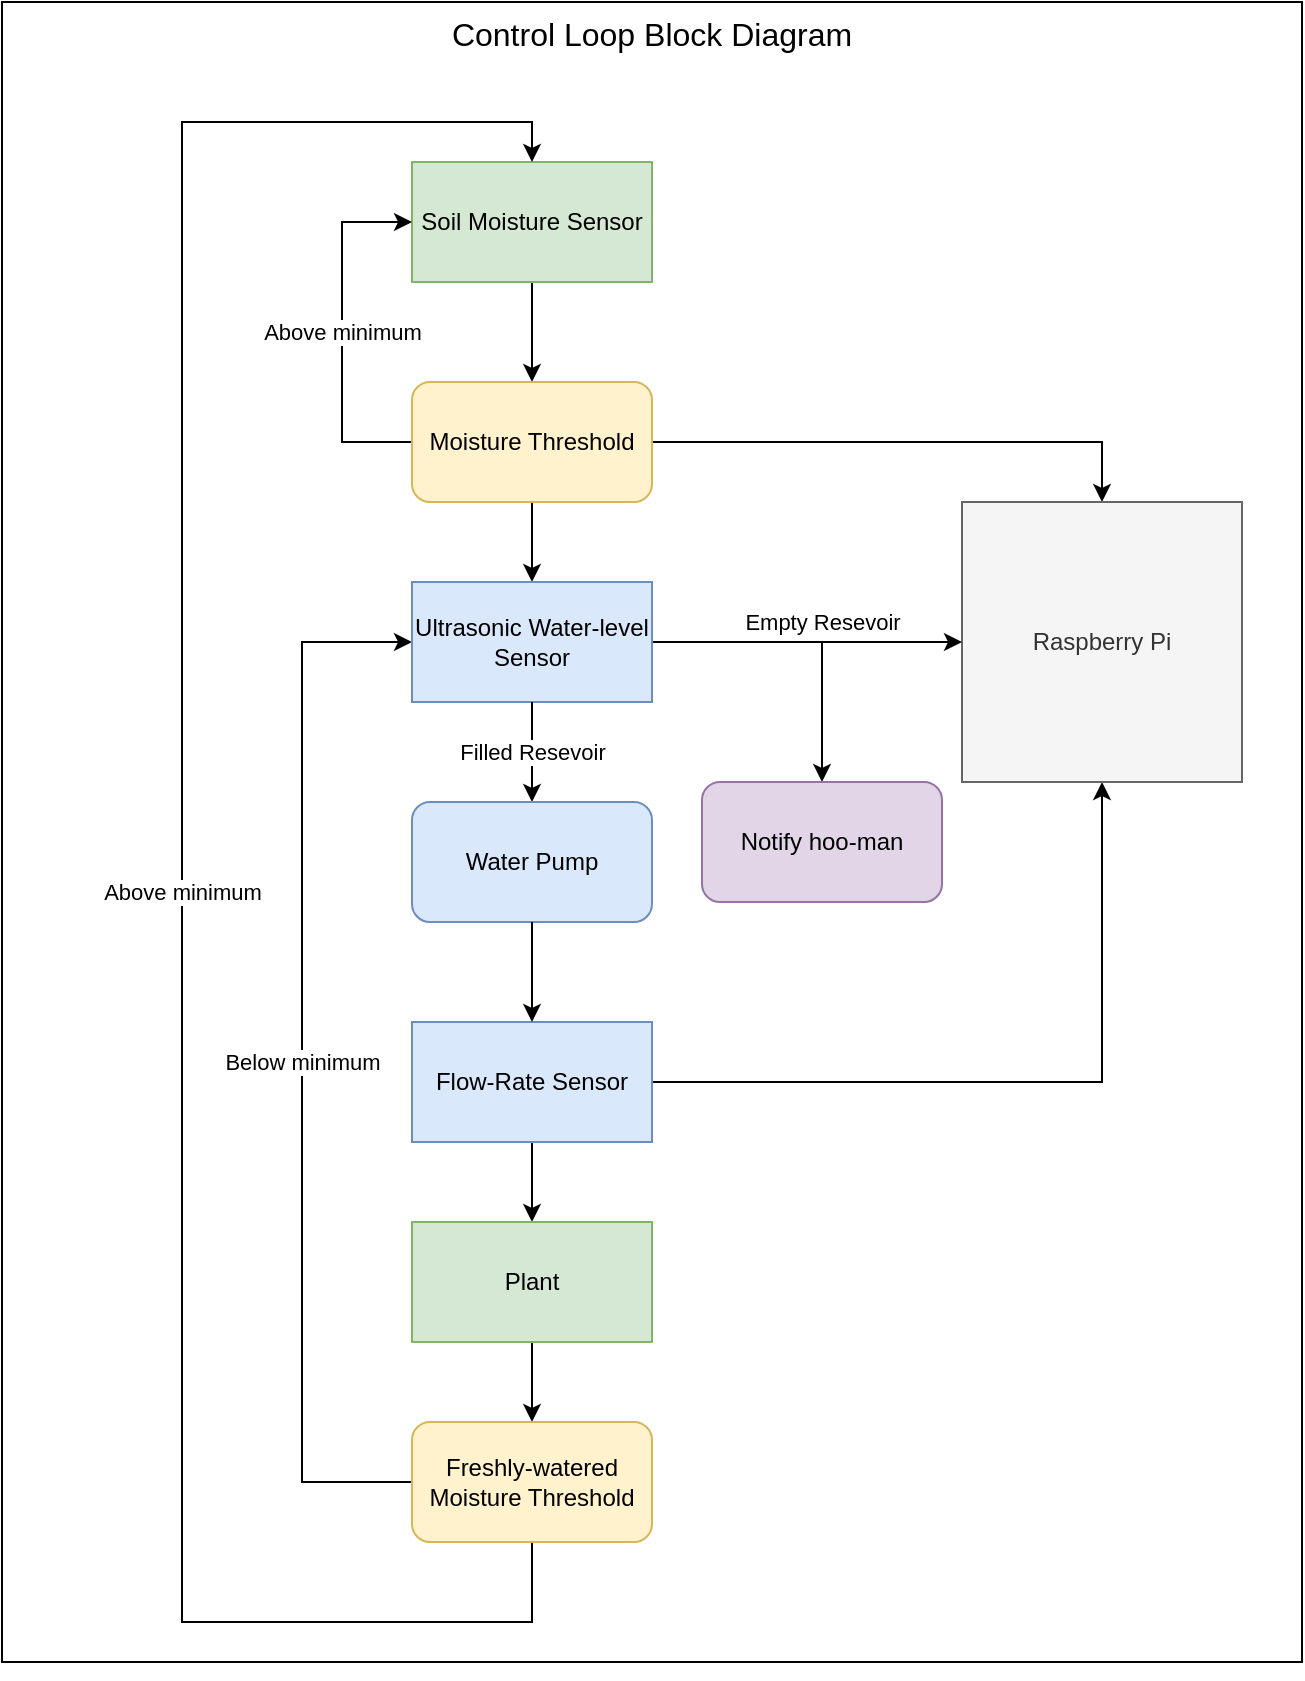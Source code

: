 <mxfile version="14.6.11" type="github" pages="2">
  <diagram id="kgpKYQtTHZ0yAKxKKP6v" name="Control">
    <mxGraphModel dx="1550" dy="835" grid="1" gridSize="10" guides="1" tooltips="1" connect="1" arrows="1" fold="1" page="1" pageScale="1" pageWidth="850" pageHeight="1100" math="0" shadow="0">
      <root>
        <mxCell id="0" />
        <mxCell id="1" parent="0" />
        <mxCell id="XKJcPLNsvloLNNbEv6GF-1" value="Control Loop Block Diagram" style="rounded=0;whiteSpace=wrap;html=1;verticalAlign=top;fontSize=16;" parent="1" vertex="1">
          <mxGeometry x="100" y="20" width="650" height="830" as="geometry" />
        </mxCell>
        <mxCell id="FA2n_a_aYbFm5MKbmlmY-5" style="edgeStyle=orthogonalEdgeStyle;rounded=0;orthogonalLoop=1;jettySize=auto;html=1;exitX=0.5;exitY=1;exitDx=0;exitDy=0;entryX=0.5;entryY=0;entryDx=0;entryDy=0;" parent="1" source="FA2n_a_aYbFm5MKbmlmY-1" target="FA2n_a_aYbFm5MKbmlmY-3" edge="1">
          <mxGeometry relative="1" as="geometry" />
        </mxCell>
        <mxCell id="FA2n_a_aYbFm5MKbmlmY-1" value="Soil Moisture Sensor" style="rounded=0;whiteSpace=wrap;html=1;fillColor=#d5e8d4;strokeColor=#82b366;" parent="1" vertex="1">
          <mxGeometry x="305" y="100" width="120" height="60" as="geometry" />
        </mxCell>
        <mxCell id="FA2n_a_aYbFm5MKbmlmY-4" value="Above minimum" style="edgeStyle=orthogonalEdgeStyle;rounded=0;orthogonalLoop=1;jettySize=auto;html=1;exitX=0;exitY=0.5;exitDx=0;exitDy=0;entryX=0;entryY=0.5;entryDx=0;entryDy=0;" parent="1" source="FA2n_a_aYbFm5MKbmlmY-3" target="FA2n_a_aYbFm5MKbmlmY-1" edge="1">
          <mxGeometry relative="1" as="geometry">
            <Array as="points">
              <mxPoint x="270" y="240" />
              <mxPoint x="270" y="130" />
            </Array>
          </mxGeometry>
        </mxCell>
        <mxCell id="FA2n_a_aYbFm5MKbmlmY-8" style="edgeStyle=orthogonalEdgeStyle;rounded=0;orthogonalLoop=1;jettySize=auto;html=1;exitX=0.5;exitY=1;exitDx=0;exitDy=0;entryX=0.5;entryY=0;entryDx=0;entryDy=0;" parent="1" source="FA2n_a_aYbFm5MKbmlmY-3" edge="1">
          <mxGeometry relative="1" as="geometry">
            <mxPoint x="365" y="310" as="targetPoint" />
          </mxGeometry>
        </mxCell>
        <mxCell id="FA2n_a_aYbFm5MKbmlmY-12" style="edgeStyle=orthogonalEdgeStyle;rounded=0;orthogonalLoop=1;jettySize=auto;html=1;exitX=1;exitY=0.5;exitDx=0;exitDy=0;entryX=0.5;entryY=0;entryDx=0;entryDy=0;" parent="1" source="FA2n_a_aYbFm5MKbmlmY-3" target="FA2n_a_aYbFm5MKbmlmY-11" edge="1">
          <mxGeometry relative="1" as="geometry" />
        </mxCell>
        <mxCell id="FA2n_a_aYbFm5MKbmlmY-3" value="Moisture Threshold" style="rounded=1;whiteSpace=wrap;html=1;fillColor=#fff2cc;strokeColor=#d6b656;" parent="1" vertex="1">
          <mxGeometry x="305" y="210" width="120" height="60" as="geometry" />
        </mxCell>
        <mxCell id="FA2n_a_aYbFm5MKbmlmY-13" style="edgeStyle=orthogonalEdgeStyle;rounded=0;orthogonalLoop=1;jettySize=auto;html=1;exitX=0.5;exitY=1;exitDx=0;exitDy=0;entryX=0.5;entryY=0;entryDx=0;entryDy=0;" parent="1" source="FA2n_a_aYbFm5MKbmlmY-6" target="FA2n_a_aYbFm5MKbmlmY-10" edge="1">
          <mxGeometry relative="1" as="geometry" />
        </mxCell>
        <mxCell id="FA2n_a_aYbFm5MKbmlmY-18" style="edgeStyle=orthogonalEdgeStyle;rounded=0;orthogonalLoop=1;jettySize=auto;html=1;exitX=1;exitY=0.5;exitDx=0;exitDy=0;entryX=0.5;entryY=1;entryDx=0;entryDy=0;" parent="1" source="FA2n_a_aYbFm5MKbmlmY-6" target="FA2n_a_aYbFm5MKbmlmY-11" edge="1">
          <mxGeometry relative="1" as="geometry" />
        </mxCell>
        <mxCell id="FA2n_a_aYbFm5MKbmlmY-6" value="Flow-Rate Sensor" style="rounded=0;whiteSpace=wrap;html=1;fillColor=#dae8fc;strokeColor=#6c8ebf;" parent="1" vertex="1">
          <mxGeometry x="305" y="530" width="120" height="60" as="geometry" />
        </mxCell>
        <mxCell id="FA2n_a_aYbFm5MKbmlmY-15" style="edgeStyle=orthogonalEdgeStyle;rounded=0;orthogonalLoop=1;jettySize=auto;html=1;exitX=0.5;exitY=1;exitDx=0;exitDy=0;entryX=0.5;entryY=0;entryDx=0;entryDy=0;" parent="1" source="FA2n_a_aYbFm5MKbmlmY-10" target="FA2n_a_aYbFm5MKbmlmY-14" edge="1">
          <mxGeometry relative="1" as="geometry" />
        </mxCell>
        <mxCell id="FA2n_a_aYbFm5MKbmlmY-10" value="Plant" style="rounded=0;whiteSpace=wrap;html=1;fillColor=#d5e8d4;strokeColor=#82b366;" parent="1" vertex="1">
          <mxGeometry x="305" y="630" width="120" height="60" as="geometry" />
        </mxCell>
        <mxCell id="FA2n_a_aYbFm5MKbmlmY-11" value="Raspberry Pi" style="whiteSpace=wrap;html=1;aspect=fixed;fillColor=#f5f5f5;strokeColor=#666666;fontColor=#333333;" parent="1" vertex="1">
          <mxGeometry x="580" y="270" width="140" height="140" as="geometry" />
        </mxCell>
        <mxCell id="FA2n_a_aYbFm5MKbmlmY-16" value="Below minimum" style="edgeStyle=orthogonalEdgeStyle;rounded=0;orthogonalLoop=1;jettySize=auto;html=1;exitX=0;exitY=0.5;exitDx=0;exitDy=0;entryX=0;entryY=0.5;entryDx=0;entryDy=0;" parent="1" source="FA2n_a_aYbFm5MKbmlmY-14" edge="1">
          <mxGeometry relative="1" as="geometry">
            <Array as="points">
              <mxPoint x="250" y="760" />
              <mxPoint x="250" y="340" />
            </Array>
            <mxPoint x="305" y="340" as="targetPoint" />
          </mxGeometry>
        </mxCell>
        <mxCell id="FA2n_a_aYbFm5MKbmlmY-17" value="Above minimum" style="edgeStyle=orthogonalEdgeStyle;rounded=0;orthogonalLoop=1;jettySize=auto;html=1;exitX=0.5;exitY=1;exitDx=0;exitDy=0;entryX=0.5;entryY=0;entryDx=0;entryDy=0;" parent="1" source="FA2n_a_aYbFm5MKbmlmY-14" target="FA2n_a_aYbFm5MKbmlmY-1" edge="1">
          <mxGeometry relative="1" as="geometry">
            <Array as="points">
              <mxPoint x="365" y="830" />
              <mxPoint x="190" y="830" />
              <mxPoint x="190" y="80" />
              <mxPoint x="365" y="80" />
            </Array>
          </mxGeometry>
        </mxCell>
        <mxCell id="FA2n_a_aYbFm5MKbmlmY-14" value="Freshly-watered Moisture Threshold" style="rounded=1;whiteSpace=wrap;html=1;fillColor=#fff2cc;strokeColor=#d6b656;" parent="1" vertex="1">
          <mxGeometry x="305" y="730" width="120" height="60" as="geometry" />
        </mxCell>
        <mxCell id="W545hihCkayNRHufPKCK-1" style="edgeStyle=orthogonalEdgeStyle;rounded=0;orthogonalLoop=1;jettySize=auto;html=1;exitX=0.5;exitY=1;exitDx=0;exitDy=0;" parent="1" source="XKJcPLNsvloLNNbEv6GF-1" target="XKJcPLNsvloLNNbEv6GF-1" edge="1">
          <mxGeometry relative="1" as="geometry" />
        </mxCell>
        <mxCell id="W545hihCkayNRHufPKCK-4" value="Empty Resevoir" style="edgeStyle=orthogonalEdgeStyle;rounded=0;orthogonalLoop=1;jettySize=auto;html=1;exitX=1;exitY=0.5;exitDx=0;exitDy=0;entryX=0.5;entryY=0;entryDx=0;entryDy=0;" parent="1" source="W545hihCkayNRHufPKCK-2" target="W545hihCkayNRHufPKCK-5" edge="1">
          <mxGeometry x="0.097" y="-10" relative="1" as="geometry">
            <mxPoint x="820" y="440" as="targetPoint" />
            <Array as="points">
              <mxPoint x="510" y="340" />
            </Array>
            <mxPoint x="10" y="-10" as="offset" />
          </mxGeometry>
        </mxCell>
        <mxCell id="W545hihCkayNRHufPKCK-6" style="edgeStyle=orthogonalEdgeStyle;rounded=0;orthogonalLoop=1;jettySize=auto;html=1;entryX=0;entryY=0.5;entryDx=0;entryDy=0;" parent="1" target="FA2n_a_aYbFm5MKbmlmY-11" edge="1">
          <mxGeometry relative="1" as="geometry">
            <mxPoint x="510" y="340" as="sourcePoint" />
            <mxPoint x="820" y="340" as="targetPoint" />
            <Array as="points">
              <mxPoint x="560" y="340" />
              <mxPoint x="560" y="340" />
            </Array>
          </mxGeometry>
        </mxCell>
        <mxCell id="W545hihCkayNRHufPKCK-2" value="Ultrasonic Water-level Sensor" style="rounded=0;whiteSpace=wrap;html=1;fillColor=#dae8fc;strokeColor=#6c8ebf;" parent="1" vertex="1">
          <mxGeometry x="305" y="310" width="120" height="60" as="geometry" />
        </mxCell>
        <mxCell id="W545hihCkayNRHufPKCK-3" value="Filled Resevoir" style="edgeStyle=orthogonalEdgeStyle;rounded=0;orthogonalLoop=1;jettySize=auto;html=1;exitX=0.5;exitY=1;exitDx=0;exitDy=0;entryX=0.5;entryY=0;entryDx=0;entryDy=0;" parent="1" source="W545hihCkayNRHufPKCK-2" target="2c7Lgy-bWxknTEZlU_3j-1" edge="1">
          <mxGeometry relative="1" as="geometry">
            <mxPoint x="375" y="380" as="sourcePoint" />
            <mxPoint x="365" y="400" as="targetPoint" />
          </mxGeometry>
        </mxCell>
        <mxCell id="W545hihCkayNRHufPKCK-5" value="Notify hoo-man" style="rounded=1;whiteSpace=wrap;html=1;fillColor=#e1d5e7;strokeColor=#9673a6;" parent="1" vertex="1">
          <mxGeometry x="450" y="410" width="120" height="60" as="geometry" />
        </mxCell>
        <mxCell id="2c7Lgy-bWxknTEZlU_3j-1" value="Water Pump" style="rounded=1;whiteSpace=wrap;html=1;fillColor=#dae8fc;strokeColor=#6c8ebf;" vertex="1" parent="1">
          <mxGeometry x="305" y="420" width="120" height="60" as="geometry" />
        </mxCell>
        <mxCell id="2c7Lgy-bWxknTEZlU_3j-3" style="edgeStyle=orthogonalEdgeStyle;rounded=0;orthogonalLoop=1;jettySize=auto;html=1;exitX=0.5;exitY=1;exitDx=0;exitDy=0;entryX=0.5;entryY=0;entryDx=0;entryDy=0;" edge="1" parent="1" source="2c7Lgy-bWxknTEZlU_3j-1" target="FA2n_a_aYbFm5MKbmlmY-6">
          <mxGeometry relative="1" as="geometry">
            <mxPoint x="375" y="600" as="sourcePoint" />
            <mxPoint x="375" y="640" as="targetPoint" />
          </mxGeometry>
        </mxCell>
      </root>
    </mxGraphModel>
  </diagram>
  <diagram id="dY4nDivjx_pBf8CRW6nb" name="Schematic">
    <mxGraphModel dx="700" dy="835" grid="1" gridSize="10" guides="1" tooltips="1" connect="1" arrows="1" fold="1" page="1" pageScale="1" pageWidth="850" pageHeight="1100" math="0" shadow="0">
      <root>
        <mxCell id="sBMSLso9CXGlW02cKWW2-0" />
        <mxCell id="sBMSLso9CXGlW02cKWW2-1" parent="sBMSLso9CXGlW02cKWW2-0" />
        <mxCell id="45pNUWZIngzlY9Y-G8Zd-0" value="Simplified Schematic &amp;amp; Block Diagram" style="rounded=0;whiteSpace=wrap;html=1;verticalAlign=top;fontSize=16;" parent="sBMSLso9CXGlW02cKWW2-1" vertex="1">
          <mxGeometry x="950" y="40" width="1040" height="860" as="geometry" />
        </mxCell>
        <mxCell id="45pNUWZIngzlY9Y-G8Zd-1" value="&lt;p style=&quot;margin-top: 0pt ; margin-bottom: 0pt ; margin-left: 0in ; direction: ltr ; unicode-bidi: embed ; word-break: normal&quot;&gt;&lt;br&gt;&lt;/p&gt;" style="whiteSpace=wrap;html=1;aspect=fixed;fillColor=#d5e8d4;strokeColor=#82b366;" parent="sBMSLso9CXGlW02cKWW2-1" vertex="1">
          <mxGeometry x="1010" y="90" width="140" height="140" as="geometry" />
        </mxCell>
        <mxCell id="45pNUWZIngzlY9Y-G8Zd-2" style="edgeStyle=orthogonalEdgeStyle;rounded=0;orthogonalLoop=1;jettySize=auto;html=1;exitX=0.5;exitY=0;exitDx=0;exitDy=0;entryX=0;entryY=0.25;entryDx=0;entryDy=0;startArrow=none;startFill=0;endArrow=none;endFill=0;" parent="sBMSLso9CXGlW02cKWW2-1" source="45pNUWZIngzlY9Y-G8Zd-26" target="45pNUWZIngzlY9Y-G8Zd-18" edge="1">
          <mxGeometry relative="1" as="geometry" />
        </mxCell>
        <mxCell id="45pNUWZIngzlY9Y-G8Zd-3" style="edgeStyle=orthogonalEdgeStyle;rounded=0;orthogonalLoop=1;jettySize=auto;html=1;exitX=1;exitY=0.5;exitDx=0;exitDy=0;entryX=0.7;entryY=0;entryDx=0;entryDy=0;entryPerimeter=0;startArrow=none;startFill=0;endArrow=none;endFill=0;" parent="sBMSLso9CXGlW02cKWW2-1" source="45pNUWZIngzlY9Y-G8Zd-27" target="45pNUWZIngzlY9Y-G8Zd-15" edge="1">
          <mxGeometry relative="1" as="geometry">
            <Array as="points">
              <mxPoint x="1248" y="590" />
            </Array>
          </mxGeometry>
        </mxCell>
        <mxCell id="45pNUWZIngzlY9Y-G8Zd-4" value="&lt;p style=&quot;margin-top: 0pt ; margin-bottom: 0pt ; margin-left: 0in ; direction: ltr ; unicode-bidi: embed ; word-break: normal&quot;&gt;Submersible 3V DC Water Pump&lt;/p&gt;&lt;p style=&quot;margin-top: 0pt ; margin-bottom: 0pt ; margin-left: 0in ; direction: ltr ; unicode-bidi: embed ; word-break: normal&quot;&gt;(Vertical Type)&lt;/p&gt;" style="whiteSpace=wrap;html=1;aspect=fixed;fillColor=#dae8fc;strokeColor=#6c8ebf;" parent="sBMSLso9CXGlW02cKWW2-1" vertex="1">
          <mxGeometry x="1010" y="520" width="140" height="140" as="geometry" />
        </mxCell>
        <mxCell id="45pNUWZIngzlY9Y-G8Zd-5" value="&lt;span&gt;Raspberry Pi 3 b+&lt;/span&gt;" style="rounded=0;whiteSpace=wrap;html=1;fillColor=#f5f5f5;strokeColor=#666666;fontColor=#333333;" parent="sBMSLso9CXGlW02cKWW2-1" vertex="1">
          <mxGeometry x="1410" y="90" width="160" height="700" as="geometry" />
        </mxCell>
        <mxCell id="45pNUWZIngzlY9Y-G8Zd-6" value="&lt;p style=&quot;margin-top: 0pt ; margin-bottom: 0pt ; margin-left: 0in ; direction: ltr ; unicode-bidi: embed ; word-break: normal&quot;&gt;&lt;br&gt;&lt;/p&gt;" style="whiteSpace=wrap;html=1;aspect=fixed;fillColor=#d5e8d4;strokeColor=#82b366;" parent="sBMSLso9CXGlW02cKWW2-1" vertex="1">
          <mxGeometry x="1020" y="100" width="140" height="140" as="geometry" />
        </mxCell>
        <mxCell id="45pNUWZIngzlY9Y-G8Zd-7" style="edgeStyle=orthogonalEdgeStyle;rounded=0;orthogonalLoop=1;jettySize=auto;html=1;exitX=1;exitY=0.5;exitDx=0;exitDy=0;entryX=0;entryY=0.5;entryDx=0;entryDy=0;startArrow=none;startFill=1;endArrow=none;endFill=0;" parent="sBMSLso9CXGlW02cKWW2-1" source="45pNUWZIngzlY9Y-G8Zd-28" target="45pNUWZIngzlY9Y-G8Zd-11" edge="1">
          <mxGeometry relative="1" as="geometry" />
        </mxCell>
        <mxCell id="45pNUWZIngzlY9Y-G8Zd-8" style="edgeStyle=orthogonalEdgeStyle;rounded=0;orthogonalLoop=1;jettySize=auto;html=1;exitX=1;exitY=0.5;exitDx=0;exitDy=0;entryX=0;entryY=0.5;entryDx=0;entryDy=0;startArrow=none;startFill=1;endArrow=none;endFill=0;" parent="sBMSLso9CXGlW02cKWW2-1" source="45pNUWZIngzlY9Y-G8Zd-29" target="45pNUWZIngzlY9Y-G8Zd-12" edge="1">
          <mxGeometry relative="1" as="geometry" />
        </mxCell>
        <mxCell id="45pNUWZIngzlY9Y-G8Zd-9" style="edgeStyle=orthogonalEdgeStyle;rounded=0;orthogonalLoop=1;jettySize=auto;html=1;exitX=1;exitY=0.5;exitDx=0;exitDy=0;entryX=0;entryY=0.5;entryDx=0;entryDy=0;endArrow=none;endFill=0;startArrow=none;startFill=1;" parent="sBMSLso9CXGlW02cKWW2-1" source="45pNUWZIngzlY9Y-G8Zd-30" target="45pNUWZIngzlY9Y-G8Zd-13" edge="1">
          <mxGeometry relative="1" as="geometry" />
        </mxCell>
        <mxCell id="45pNUWZIngzlY9Y-G8Zd-10" value="&lt;p style=&quot;margin-top: 0pt ; margin-bottom: 0pt ; margin-left: 0in ; direction: ltr ; unicode-bidi: embed ; word-break: normal&quot;&gt;Adafruit STEMMA Soil Sensor (I2C Capacitive Moisture Sensor)&lt;/p&gt;" style="whiteSpace=wrap;html=1;aspect=fixed;fillColor=#d5e8d4;strokeColor=#82b366;" parent="sBMSLso9CXGlW02cKWW2-1" vertex="1">
          <mxGeometry x="1030" y="110" width="140" height="140" as="geometry" />
        </mxCell>
        <mxCell id="45pNUWZIngzlY9Y-G8Zd-11" value="&lt;span&gt;SCL&lt;/span&gt;" style="rounded=0;whiteSpace=wrap;html=1;fillColor=#fff2cc;strokeColor=#d6b656;gradientColor=#ffd966;" parent="sBMSLso9CXGlW02cKWW2-1" vertex="1">
          <mxGeometry x="1370" y="117" width="40" height="30" as="geometry" />
        </mxCell>
        <mxCell id="45pNUWZIngzlY9Y-G8Zd-12" value="&lt;span&gt;SDA&lt;/span&gt;" style="rounded=0;whiteSpace=wrap;html=1;fillColor=#fff2cc;strokeColor=#d6b656;gradientColor=#ffd966;" parent="sBMSLso9CXGlW02cKWW2-1" vertex="1">
          <mxGeometry x="1370" y="150" width="40" height="30" as="geometry" />
        </mxCell>
        <mxCell id="45pNUWZIngzlY9Y-G8Zd-13" value="&lt;span&gt;VIN&lt;/span&gt;" style="rounded=0;whiteSpace=wrap;html=1;fillColor=#fff2cc;strokeColor=#d6b656;gradientColor=#ffd966;" parent="sBMSLso9CXGlW02cKWW2-1" vertex="1">
          <mxGeometry x="1370" y="183" width="40" height="30" as="geometry" />
        </mxCell>
        <mxCell id="45pNUWZIngzlY9Y-G8Zd-14" style="edgeStyle=orthogonalEdgeStyle;rounded=0;orthogonalLoop=1;jettySize=auto;html=1;exitX=0.7;exitY=1;exitDx=0;exitDy=0;exitPerimeter=0;entryX=0;entryY=0.75;entryDx=0;entryDy=0;startArrow=none;startFill=0;endArrow=none;endFill=0;" parent="sBMSLso9CXGlW02cKWW2-1" source="45pNUWZIngzlY9Y-G8Zd-15" target="45pNUWZIngzlY9Y-G8Zd-18" edge="1">
          <mxGeometry relative="1" as="geometry" />
        </mxCell>
        <mxCell id="45pNUWZIngzlY9Y-G8Zd-15" value="" style="verticalLabelPosition=bottom;shadow=0;dashed=0;align=center;html=1;verticalAlign=top;shape=mxgraph.electrical.transistors.npn_transistor_1;rotation=-180;horizontal=1;" parent="sBMSLso9CXGlW02cKWW2-1" vertex="1">
          <mxGeometry x="1230" y="510" width="57" height="60" as="geometry" />
        </mxCell>
        <mxCell id="45pNUWZIngzlY9Y-G8Zd-16" value="R&lt;sub&gt;B&lt;/sub&gt;" style="pointerEvents=1;verticalLabelPosition=bottom;shadow=0;dashed=0;align=center;html=1;verticalAlign=top;shape=mxgraph.electrical.resistors.resistor_2;horizontal=1;" parent="sBMSLso9CXGlW02cKWW2-1" vertex="1">
          <mxGeometry x="1277" y="530" width="100" height="20" as="geometry" />
        </mxCell>
        <mxCell id="45pNUWZIngzlY9Y-G8Zd-17" value="GPIO" style="rounded=0;whiteSpace=wrap;html=1;fillColor=#fff2cc;strokeColor=#d6b656;gradientColor=#ffd966;" parent="sBMSLso9CXGlW02cKWW2-1" vertex="1">
          <mxGeometry x="1370" y="525" width="40" height="30" as="geometry" />
        </mxCell>
        <mxCell id="45pNUWZIngzlY9Y-G8Zd-18" value="&lt;span&gt;GND&lt;/span&gt;" style="rounded=0;whiteSpace=wrap;html=1;fillColor=#fff2cc;strokeColor=#d6b656;gradientColor=#ffd966;" parent="sBMSLso9CXGlW02cKWW2-1" vertex="1">
          <mxGeometry x="1370" y="410" width="40" height="30" as="geometry" />
        </mxCell>
        <mxCell id="45pNUWZIngzlY9Y-G8Zd-19" value="&lt;span&gt;3V3&lt;/span&gt;" style="rounded=0;whiteSpace=wrap;html=1;fillColor=#fff2cc;strokeColor=#d6b656;gradientColor=#ffd966;" parent="sBMSLso9CXGlW02cKWW2-1" vertex="1">
          <mxGeometry x="1370" y="610" width="40" height="30" as="geometry" />
        </mxCell>
        <mxCell id="45pNUWZIngzlY9Y-G8Zd-20" style="edgeStyle=orthogonalEdgeStyle;rounded=0;orthogonalLoop=1;jettySize=auto;html=1;exitX=0;exitY=0.5;exitDx=0;exitDy=0;exitPerimeter=0;entryX=0.7;entryY=0;entryDx=0;entryDy=0;entryPerimeter=0;startArrow=none;startFill=0;endArrow=none;endFill=0;" parent="sBMSLso9CXGlW02cKWW2-1" source="45pNUWZIngzlY9Y-G8Zd-21" target="45pNUWZIngzlY9Y-G8Zd-15" edge="1">
          <mxGeometry relative="1" as="geometry" />
        </mxCell>
        <mxCell id="45pNUWZIngzlY9Y-G8Zd-21" value="R&lt;sub&gt;C&lt;/sub&gt;" style="pointerEvents=1;verticalLabelPosition=bottom;shadow=0;dashed=0;align=center;html=1;verticalAlign=top;shape=mxgraph.electrical.resistors.resistor_2;" parent="sBMSLso9CXGlW02cKWW2-1" vertex="1">
          <mxGeometry x="1270" y="615" width="50" height="20" as="geometry" />
        </mxCell>
        <mxCell id="45pNUWZIngzlY9Y-G8Zd-22" value="V&lt;sub&gt;Out&lt;br&gt;&lt;/sub&gt;(3V0)" style="text;html=1;strokeColor=none;fillColor=none;align=center;verticalAlign=middle;whiteSpace=wrap;rounded=0;" parent="sBMSLso9CXGlW02cKWW2-1" vertex="1">
          <mxGeometry x="1200" y="595" width="40" height="20" as="geometry" />
        </mxCell>
        <mxCell id="45pNUWZIngzlY9Y-G8Zd-23" value="R&lt;span style=&quot;font-size: 10px&quot;&gt;1&lt;/span&gt;" style="pointerEvents=1;verticalLabelPosition=bottom;shadow=0;dashed=0;align=center;html=1;verticalAlign=top;shape=mxgraph.electrical.resistors.resistor_2;" parent="sBMSLso9CXGlW02cKWW2-1" vertex="1">
          <mxGeometry x="1320" y="615" width="50" height="20" as="geometry" />
        </mxCell>
        <mxCell id="45pNUWZIngzlY9Y-G8Zd-24" style="edgeStyle=orthogonalEdgeStyle;rounded=0;orthogonalLoop=1;jettySize=auto;html=1;exitX=0.5;exitY=0;exitDx=0;exitDy=0;entryX=0;entryY=0.5;entryDx=0;entryDy=0;entryPerimeter=0;startArrow=none;startFill=0;endArrow=none;endFill=0;" parent="sBMSLso9CXGlW02cKWW2-1" source="45pNUWZIngzlY9Y-G8Zd-25" target="45pNUWZIngzlY9Y-G8Zd-23" edge="1">
          <mxGeometry relative="1" as="geometry">
            <Array as="points">
              <mxPoint x="1320" y="660" />
              <mxPoint x="1320" y="660" />
            </Array>
          </mxGeometry>
        </mxCell>
        <mxCell id="45pNUWZIngzlY9Y-G8Zd-25" value="V&lt;sub&gt;CC&lt;br&gt;&lt;/sub&gt;(3V0)" style="text;html=1;strokeColor=none;fillColor=none;align=center;verticalAlign=middle;whiteSpace=wrap;rounded=0;" parent="sBMSLso9CXGlW02cKWW2-1" vertex="1">
          <mxGeometry x="1300" y="680" width="40" height="20" as="geometry" />
        </mxCell>
        <mxCell id="45pNUWZIngzlY9Y-G8Zd-26" value="&lt;span&gt;GND&lt;/span&gt;" style="rounded=0;whiteSpace=wrap;html=1;fillColor=#fff2cc;strokeColor=#d6b656;gradientColor=#ffd966;" parent="sBMSLso9CXGlW02cKWW2-1" vertex="1">
          <mxGeometry x="1060" y="490" width="40" height="30" as="geometry" />
        </mxCell>
        <mxCell id="45pNUWZIngzlY9Y-G8Zd-27" value="V&lt;sub&gt;In&lt;/sub&gt;" style="rounded=0;whiteSpace=wrap;html=1;fillColor=#fff2cc;strokeColor=#d6b656;gradientColor=#ffd966;" parent="sBMSLso9CXGlW02cKWW2-1" vertex="1">
          <mxGeometry x="1150" y="575" width="40" height="30" as="geometry" />
        </mxCell>
        <mxCell id="45pNUWZIngzlY9Y-G8Zd-28" value="&lt;span&gt;SCL&lt;/span&gt;" style="rounded=0;whiteSpace=wrap;html=1;fillColor=#fff2cc;strokeColor=#d6b656;gradientColor=#ffd966;" parent="sBMSLso9CXGlW02cKWW2-1" vertex="1">
          <mxGeometry x="1170" y="117" width="40" height="30" as="geometry" />
        </mxCell>
        <mxCell id="45pNUWZIngzlY9Y-G8Zd-29" value="&lt;span&gt;SCL&lt;/span&gt;" style="rounded=0;whiteSpace=wrap;html=1;fillColor=#fff2cc;strokeColor=#d6b656;gradientColor=#ffd966;" parent="sBMSLso9CXGlW02cKWW2-1" vertex="1">
          <mxGeometry x="1170" y="150" width="40" height="30" as="geometry" />
        </mxCell>
        <mxCell id="45pNUWZIngzlY9Y-G8Zd-30" value="&lt;span&gt;SCL&lt;/span&gt;" style="rounded=0;whiteSpace=wrap;html=1;fillColor=#fff2cc;strokeColor=#d6b656;gradientColor=#ffd966;" parent="sBMSLso9CXGlW02cKWW2-1" vertex="1">
          <mxGeometry x="1170" y="183" width="40" height="30" as="geometry" />
        </mxCell>
        <mxCell id="45pNUWZIngzlY9Y-G8Zd-31" value="&lt;span&gt;GND&lt;/span&gt;" style="rounded=0;whiteSpace=wrap;html=1;fillColor=#fff2cc;strokeColor=#d6b656;gradientColor=#ffd966;" parent="sBMSLso9CXGlW02cKWW2-1" vertex="1">
          <mxGeometry x="1370" y="216" width="40" height="30" as="geometry" />
        </mxCell>
        <mxCell id="45pNUWZIngzlY9Y-G8Zd-32" style="edgeStyle=orthogonalEdgeStyle;rounded=0;orthogonalLoop=1;jettySize=auto;html=1;exitX=1;exitY=0.5;exitDx=0;exitDy=0;entryX=0;entryY=0.5;entryDx=0;entryDy=0;startArrow=none;startFill=0;endArrow=none;endFill=0;" parent="sBMSLso9CXGlW02cKWW2-1" source="45pNUWZIngzlY9Y-G8Zd-33" target="45pNUWZIngzlY9Y-G8Zd-31" edge="1">
          <mxGeometry relative="1" as="geometry" />
        </mxCell>
        <mxCell id="45pNUWZIngzlY9Y-G8Zd-33" value="&lt;span&gt;GND&lt;/span&gt;" style="rounded=0;whiteSpace=wrap;html=1;fillColor=#fff2cc;strokeColor=#d6b656;gradientColor=#ffd966;" parent="sBMSLso9CXGlW02cKWW2-1" vertex="1">
          <mxGeometry x="1170" y="216" width="40" height="30" as="geometry" />
        </mxCell>
        <mxCell id="D2qpI51PtQ7cwaq9xspd-0" value="Power Transitor (Switch)" style="text;html=1;strokeColor=none;fillColor=none;align=center;verticalAlign=middle;whiteSpace=wrap;rounded=0;" parent="sBMSLso9CXGlW02cKWW2-1" vertex="1">
          <mxGeometry x="1247.5" y="490" width="95" height="20" as="geometry" />
        </mxCell>
        <mxCell id="un6VpmzVhLpmhh5ma5Tp-0" value="&lt;p style=&quot;margin-top: 0pt ; margin-bottom: 0pt ; margin-left: 0in ; direction: ltr ; unicode-bidi: embed ; word-break: normal&quot;&gt;Flow rate monitor?&lt;/p&gt;" style="whiteSpace=wrap;html=1;aspect=fixed;fillColor=#dae8fc;strokeColor=#6c8ebf;" parent="sBMSLso9CXGlW02cKWW2-1" vertex="1">
          <mxGeometry x="1780" y="250" width="140" height="140" as="geometry" />
        </mxCell>
        <mxCell id="un6VpmzVhLpmhh5ma5Tp-1" value="&lt;p style=&quot;margin-top: 0pt ; margin-bottom: 0pt ; margin-left: 0in ; direction: ltr ; unicode-bidi: embed ; word-break: normal&quot;&gt;Reservoir&lt;/p&gt;&lt;p style=&quot;margin-top: 0pt ; margin-bottom: 0pt ; margin-left: 0in ; direction: ltr ; unicode-bidi: embed ; word-break: normal&quot;&gt;Capacity Monitor?&amp;nbsp;&lt;/p&gt;" style="whiteSpace=wrap;html=1;aspect=fixed;fillColor=#dae8fc;strokeColor=#6c8ebf;" parent="sBMSLso9CXGlW02cKWW2-1" vertex="1">
          <mxGeometry x="1780" y="435" width="140" height="140" as="geometry" />
        </mxCell>
      </root>
    </mxGraphModel>
  </diagram>
</mxfile>
